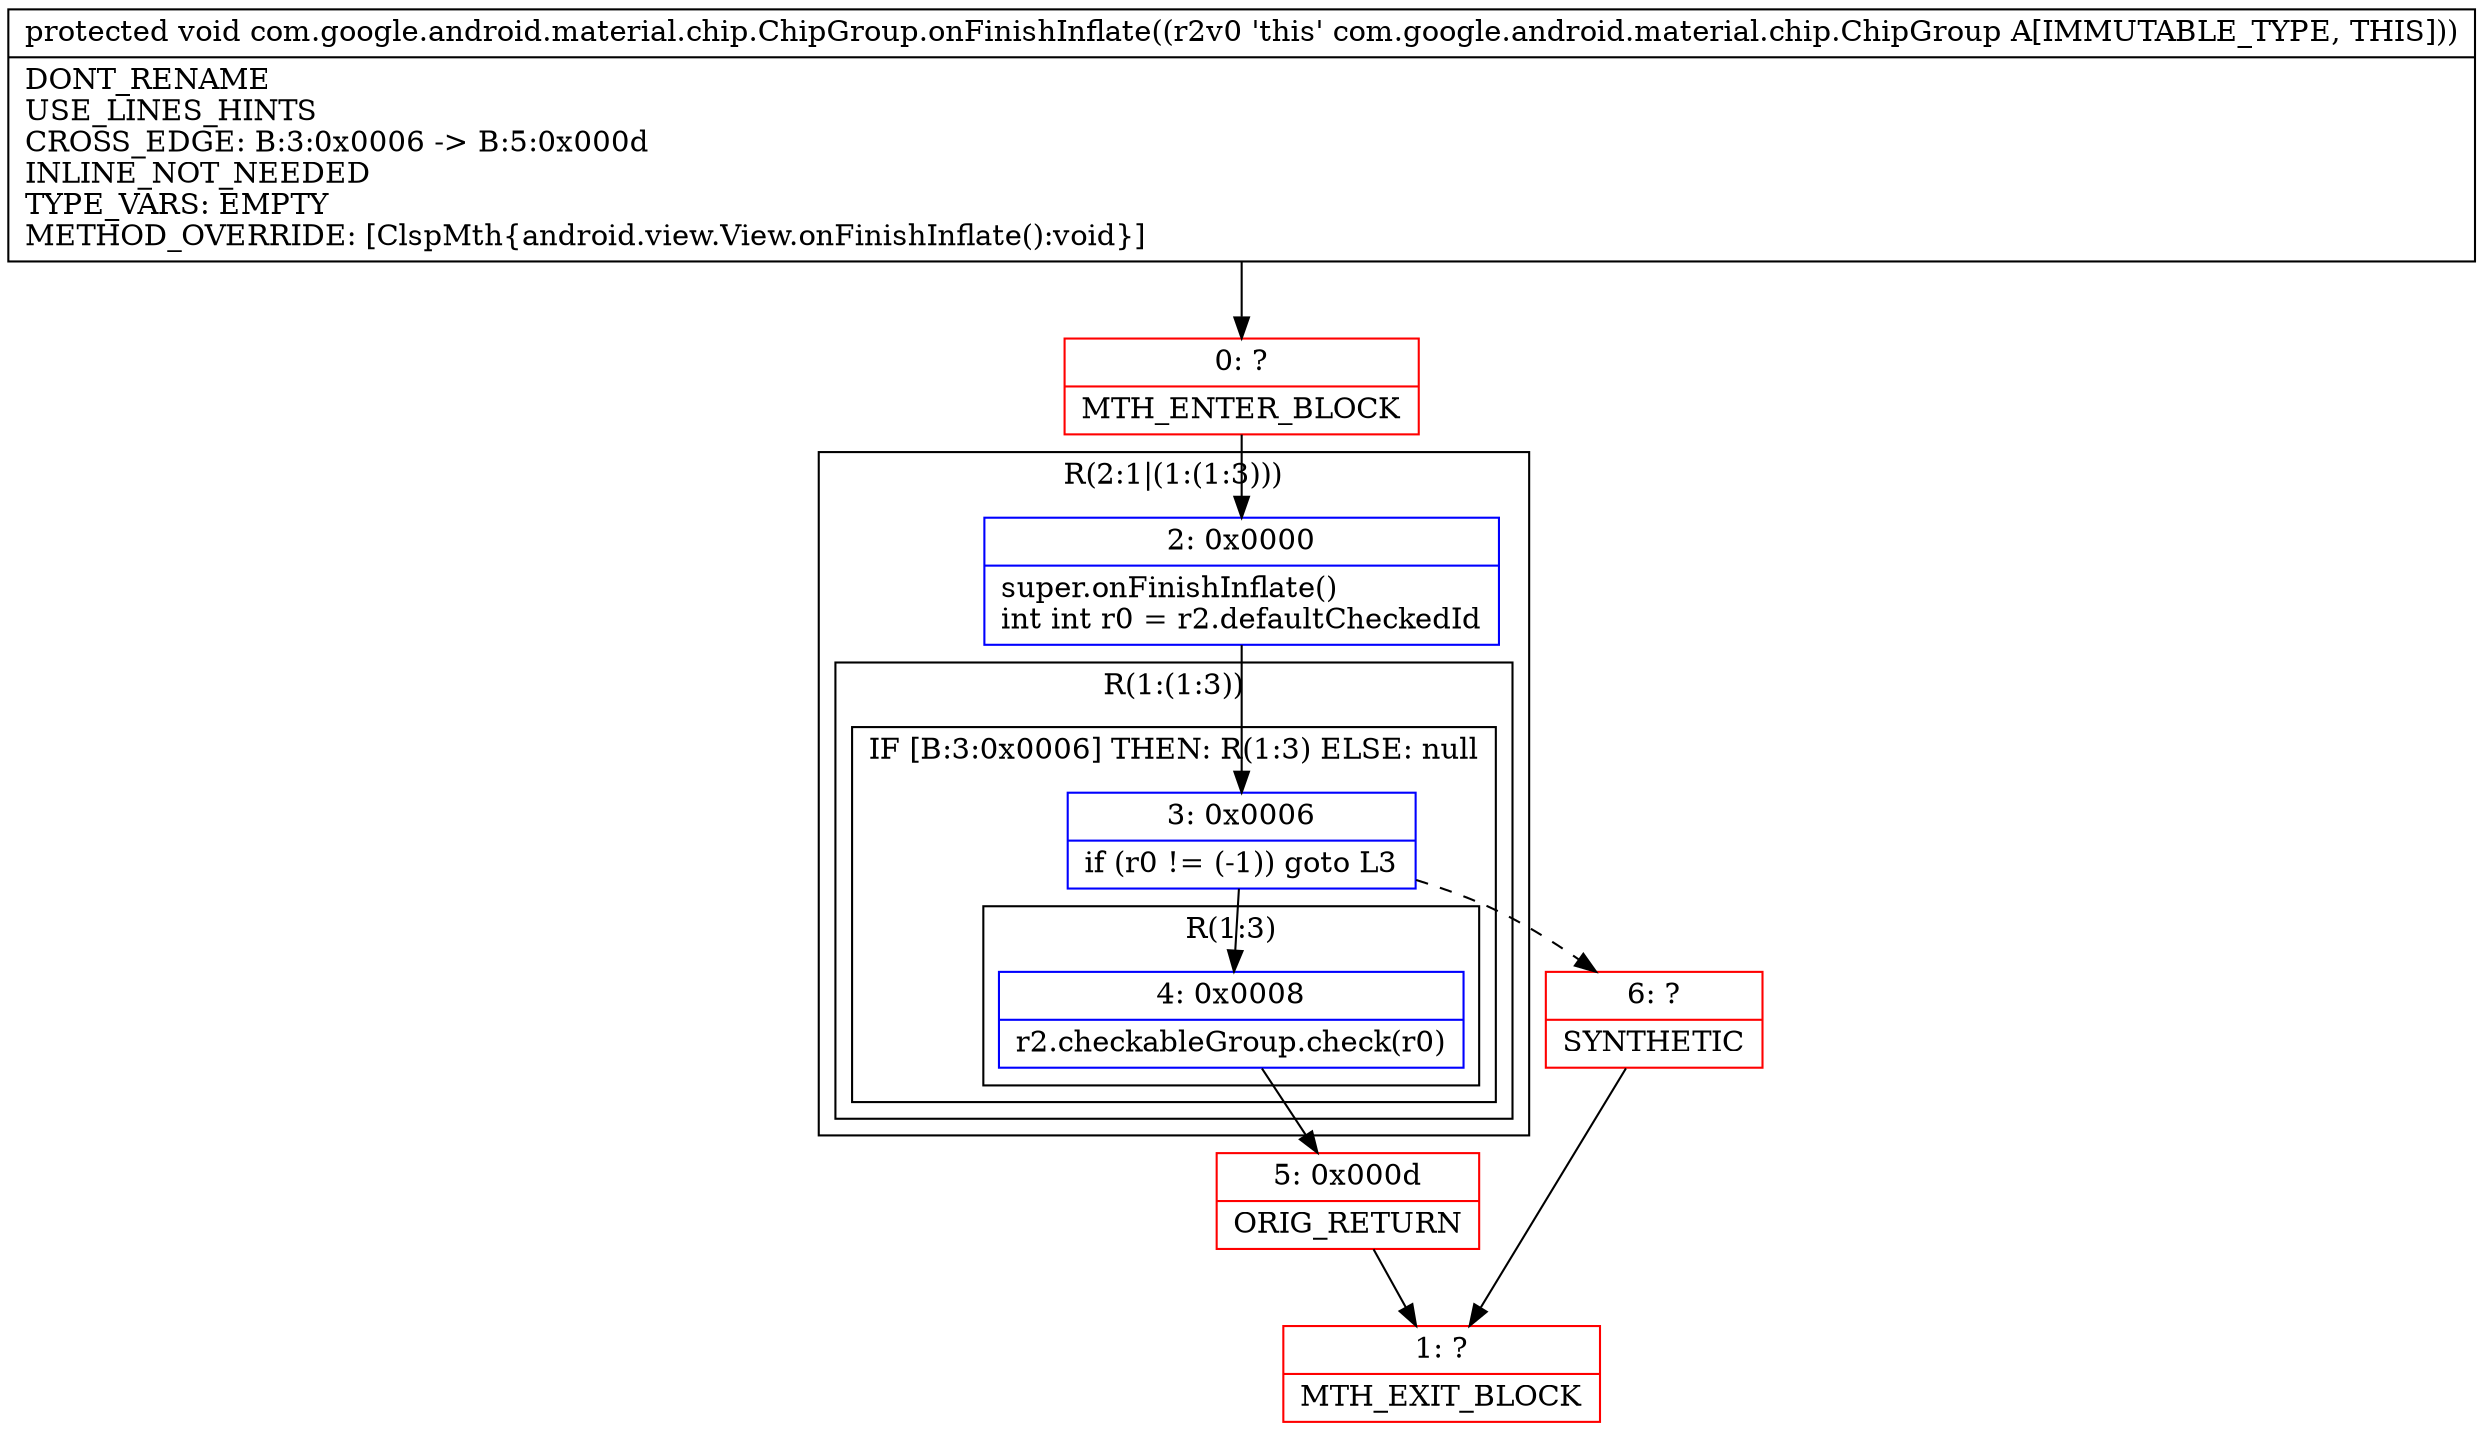 digraph "CFG forcom.google.android.material.chip.ChipGroup.onFinishInflate()V" {
subgraph cluster_Region_1670509456 {
label = "R(2:1|(1:(1:3)))";
node [shape=record,color=blue];
Node_2 [shape=record,label="{2\:\ 0x0000|super.onFinishInflate()\lint int r0 = r2.defaultCheckedId\l}"];
subgraph cluster_Region_1365216264 {
label = "R(1:(1:3))";
node [shape=record,color=blue];
subgraph cluster_IfRegion_1121624377 {
label = "IF [B:3:0x0006] THEN: R(1:3) ELSE: null";
node [shape=record,color=blue];
Node_3 [shape=record,label="{3\:\ 0x0006|if (r0 != (\-1)) goto L3\l}"];
subgraph cluster_Region_325339738 {
label = "R(1:3)";
node [shape=record,color=blue];
Node_4 [shape=record,label="{4\:\ 0x0008|r2.checkableGroup.check(r0)\l}"];
}
}
}
}
Node_0 [shape=record,color=red,label="{0\:\ ?|MTH_ENTER_BLOCK\l}"];
Node_5 [shape=record,color=red,label="{5\:\ 0x000d|ORIG_RETURN\l}"];
Node_1 [shape=record,color=red,label="{1\:\ ?|MTH_EXIT_BLOCK\l}"];
Node_6 [shape=record,color=red,label="{6\:\ ?|SYNTHETIC\l}"];
MethodNode[shape=record,label="{protected void com.google.android.material.chip.ChipGroup.onFinishInflate((r2v0 'this' com.google.android.material.chip.ChipGroup A[IMMUTABLE_TYPE, THIS]))  | DONT_RENAME\lUSE_LINES_HINTS\lCROSS_EDGE: B:3:0x0006 \-\> B:5:0x000d\lINLINE_NOT_NEEDED\lTYPE_VARS: EMPTY\lMETHOD_OVERRIDE: [ClspMth\{android.view.View.onFinishInflate():void\}]\l}"];
MethodNode -> Node_0;Node_2 -> Node_3;
Node_3 -> Node_4;
Node_3 -> Node_6[style=dashed];
Node_4 -> Node_5;
Node_0 -> Node_2;
Node_5 -> Node_1;
Node_6 -> Node_1;
}

